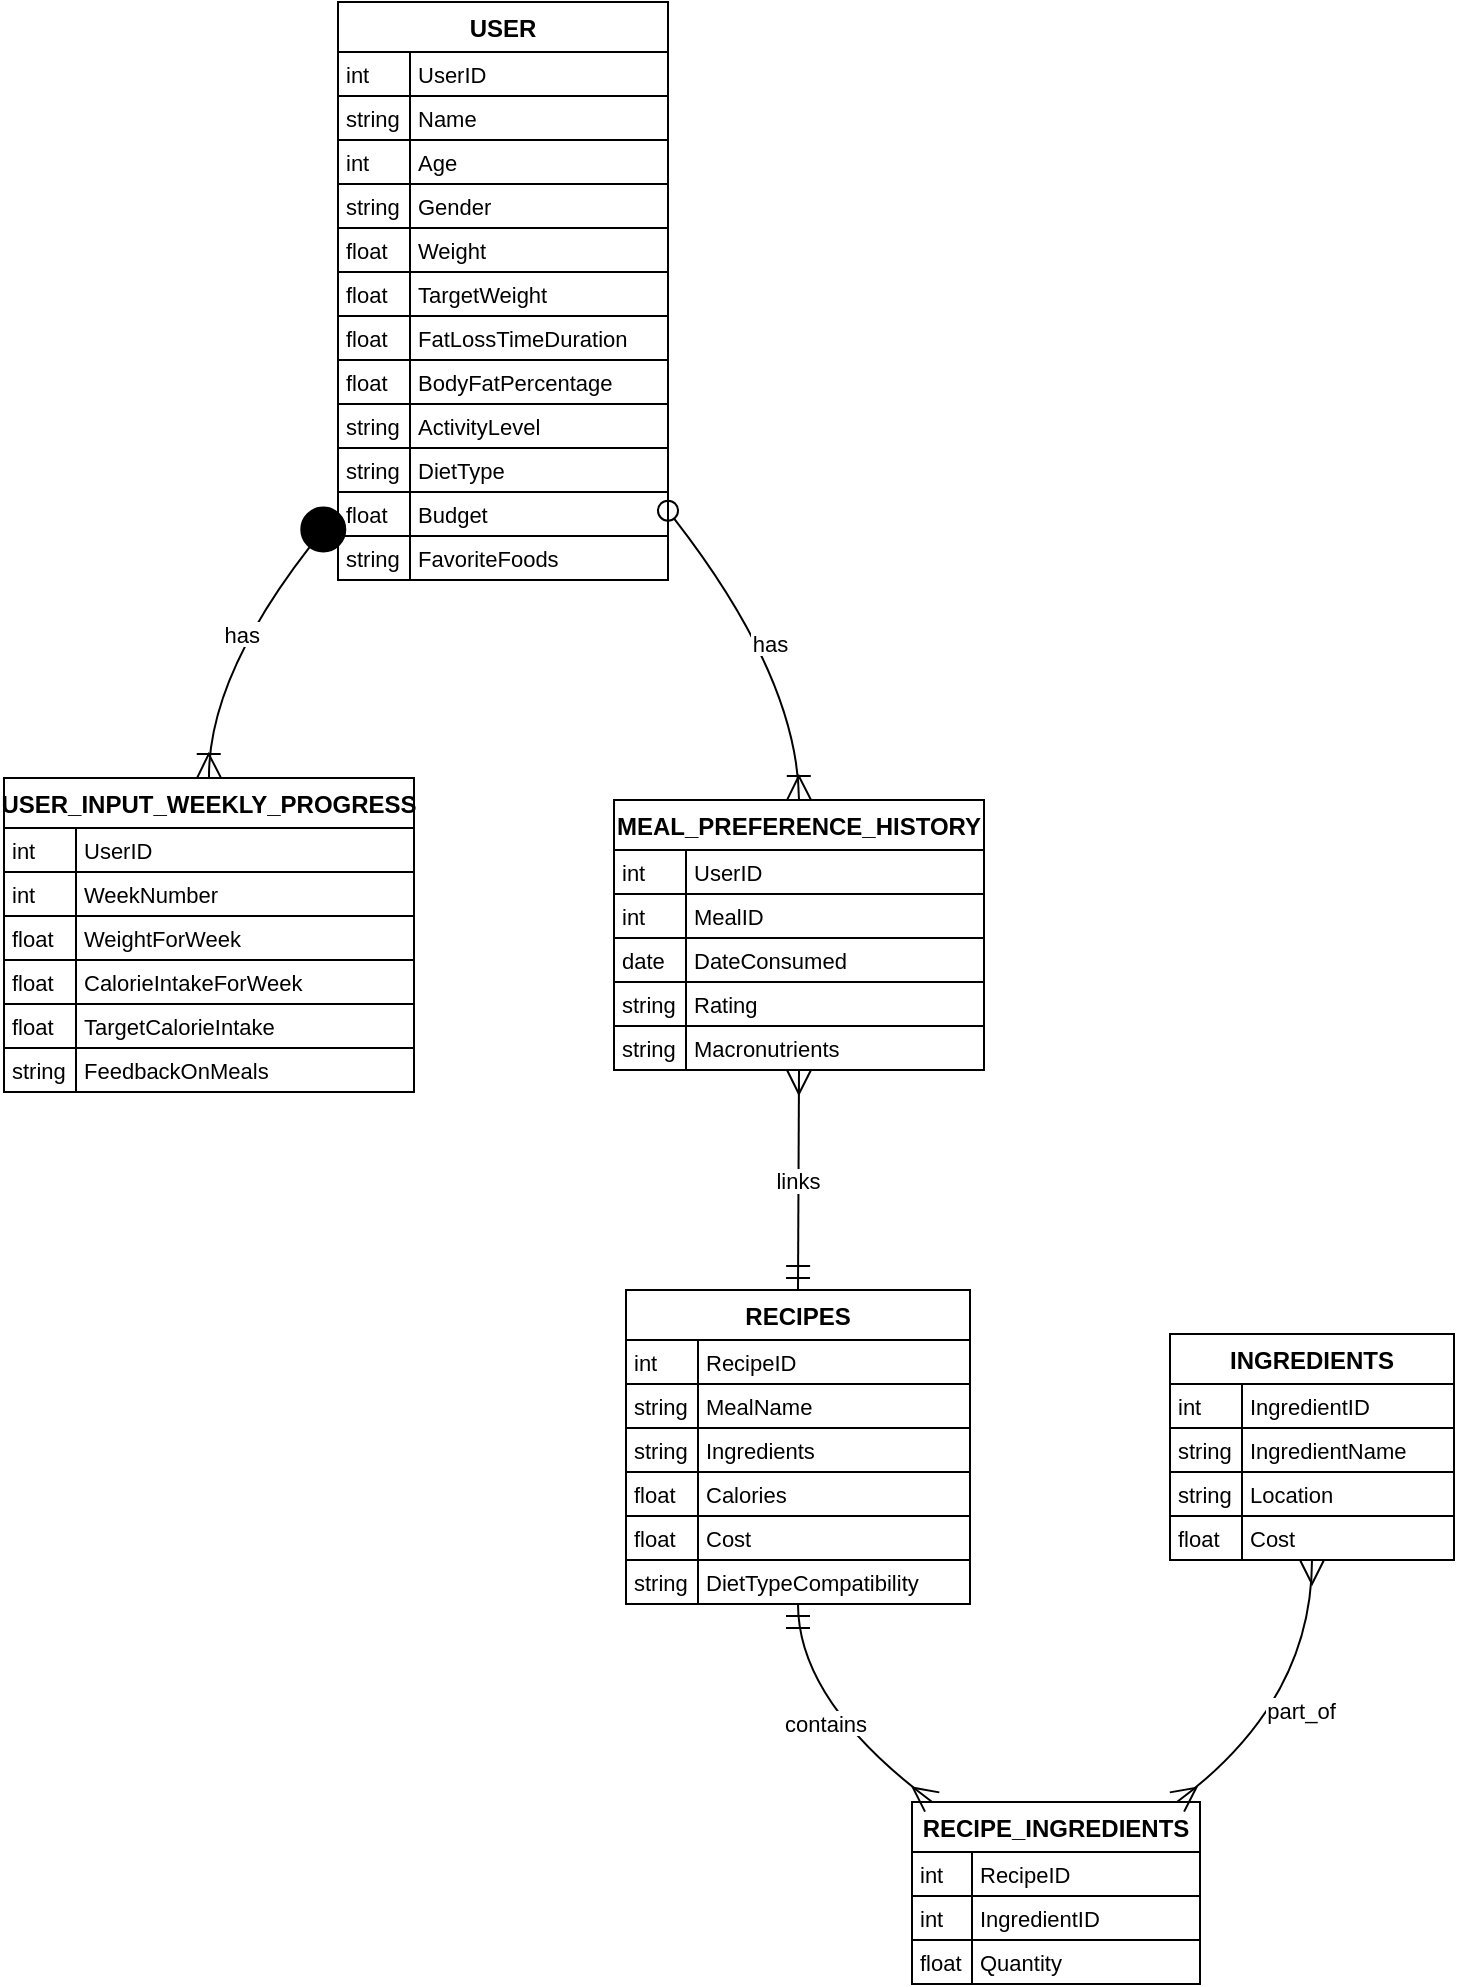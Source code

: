 <mxfile version="24.7.10">
  <diagram id="R2lEEEUBdFMjLlhIrx00" name="Page-1">
    <mxGraphModel dx="1509" dy="5" grid="1" gridSize="10" guides="1" tooltips="1" connect="1" arrows="1" fold="1" page="1" pageScale="1" pageWidth="1100" pageHeight="850" math="0" shadow="0" extFonts="Permanent Marker^https://fonts.googleapis.com/css?family=Permanent+Marker">
      <root>
        <mxCell id="0" />
        <mxCell id="1" parent="0" />
        <mxCell id="5PAfQ1aydiVWRfnhMQ-c-378" value="USER" style="shape=table;startSize=25;container=1;collapsible=0;childLayout=tableLayout;fixedRows=1;rowLines=1;fontStyle=1;align=center;resizeLast=1;" vertex="1" parent="1">
          <mxGeometry x="187" y="990" width="165" height="289" as="geometry" />
        </mxCell>
        <mxCell id="5PAfQ1aydiVWRfnhMQ-c-379" style="shape=tableRow;horizontal=0;startSize=0;swimlaneHead=0;swimlaneBody=0;fillColor=none;collapsible=0;dropTarget=0;points=[[0,0.5],[1,0.5]];portConstraint=eastwest;top=0;left=0;right=0;bottom=0;" vertex="1" parent="5PAfQ1aydiVWRfnhMQ-c-378">
          <mxGeometry y="25" width="165" height="22" as="geometry" />
        </mxCell>
        <mxCell id="5PAfQ1aydiVWRfnhMQ-c-380" value="int" style="shape=partialRectangle;connectable=0;fillColor=none;top=0;left=0;bottom=0;right=0;align=left;spacingLeft=2;overflow=hidden;fontSize=11;" vertex="1" parent="5PAfQ1aydiVWRfnhMQ-c-379">
          <mxGeometry width="36" height="22" as="geometry">
            <mxRectangle width="36" height="22" as="alternateBounds" />
          </mxGeometry>
        </mxCell>
        <mxCell id="5PAfQ1aydiVWRfnhMQ-c-381" value="UserID" style="shape=partialRectangle;connectable=0;fillColor=none;top=0;left=0;bottom=0;right=0;align=left;spacingLeft=2;overflow=hidden;fontSize=11;" vertex="1" parent="5PAfQ1aydiVWRfnhMQ-c-379">
          <mxGeometry x="36" width="129" height="22" as="geometry">
            <mxRectangle width="129" height="22" as="alternateBounds" />
          </mxGeometry>
        </mxCell>
        <mxCell id="5PAfQ1aydiVWRfnhMQ-c-382" style="shape=tableRow;horizontal=0;startSize=0;swimlaneHead=0;swimlaneBody=0;fillColor=none;collapsible=0;dropTarget=0;points=[[0,0.5],[1,0.5]];portConstraint=eastwest;top=0;left=0;right=0;bottom=0;" vertex="1" parent="5PAfQ1aydiVWRfnhMQ-c-378">
          <mxGeometry y="47" width="165" height="22" as="geometry" />
        </mxCell>
        <mxCell id="5PAfQ1aydiVWRfnhMQ-c-383" value="string" style="shape=partialRectangle;connectable=0;fillColor=none;top=0;left=0;bottom=0;right=0;align=left;spacingLeft=2;overflow=hidden;fontSize=11;" vertex="1" parent="5PAfQ1aydiVWRfnhMQ-c-382">
          <mxGeometry width="36" height="22" as="geometry">
            <mxRectangle width="36" height="22" as="alternateBounds" />
          </mxGeometry>
        </mxCell>
        <mxCell id="5PAfQ1aydiVWRfnhMQ-c-384" value="Name" style="shape=partialRectangle;connectable=0;fillColor=none;top=0;left=0;bottom=0;right=0;align=left;spacingLeft=2;overflow=hidden;fontSize=11;" vertex="1" parent="5PAfQ1aydiVWRfnhMQ-c-382">
          <mxGeometry x="36" width="129" height="22" as="geometry">
            <mxRectangle width="129" height="22" as="alternateBounds" />
          </mxGeometry>
        </mxCell>
        <mxCell id="5PAfQ1aydiVWRfnhMQ-c-385" style="shape=tableRow;horizontal=0;startSize=0;swimlaneHead=0;swimlaneBody=0;fillColor=none;collapsible=0;dropTarget=0;points=[[0,0.5],[1,0.5]];portConstraint=eastwest;top=0;left=0;right=0;bottom=0;" vertex="1" parent="5PAfQ1aydiVWRfnhMQ-c-378">
          <mxGeometry y="69" width="165" height="22" as="geometry" />
        </mxCell>
        <mxCell id="5PAfQ1aydiVWRfnhMQ-c-386" value="int" style="shape=partialRectangle;connectable=0;fillColor=none;top=0;left=0;bottom=0;right=0;align=left;spacingLeft=2;overflow=hidden;fontSize=11;" vertex="1" parent="5PAfQ1aydiVWRfnhMQ-c-385">
          <mxGeometry width="36" height="22" as="geometry">
            <mxRectangle width="36" height="22" as="alternateBounds" />
          </mxGeometry>
        </mxCell>
        <mxCell id="5PAfQ1aydiVWRfnhMQ-c-387" value="Age" style="shape=partialRectangle;connectable=0;fillColor=none;top=0;left=0;bottom=0;right=0;align=left;spacingLeft=2;overflow=hidden;fontSize=11;" vertex="1" parent="5PAfQ1aydiVWRfnhMQ-c-385">
          <mxGeometry x="36" width="129" height="22" as="geometry">
            <mxRectangle width="129" height="22" as="alternateBounds" />
          </mxGeometry>
        </mxCell>
        <mxCell id="5PAfQ1aydiVWRfnhMQ-c-388" style="shape=tableRow;horizontal=0;startSize=0;swimlaneHead=0;swimlaneBody=0;fillColor=none;collapsible=0;dropTarget=0;points=[[0,0.5],[1,0.5]];portConstraint=eastwest;top=0;left=0;right=0;bottom=0;" vertex="1" parent="5PAfQ1aydiVWRfnhMQ-c-378">
          <mxGeometry y="91" width="165" height="22" as="geometry" />
        </mxCell>
        <mxCell id="5PAfQ1aydiVWRfnhMQ-c-389" value="string" style="shape=partialRectangle;connectable=0;fillColor=none;top=0;left=0;bottom=0;right=0;align=left;spacingLeft=2;overflow=hidden;fontSize=11;" vertex="1" parent="5PAfQ1aydiVWRfnhMQ-c-388">
          <mxGeometry width="36" height="22" as="geometry">
            <mxRectangle width="36" height="22" as="alternateBounds" />
          </mxGeometry>
        </mxCell>
        <mxCell id="5PAfQ1aydiVWRfnhMQ-c-390" value="Gender" style="shape=partialRectangle;connectable=0;fillColor=none;top=0;left=0;bottom=0;right=0;align=left;spacingLeft=2;overflow=hidden;fontSize=11;" vertex="1" parent="5PAfQ1aydiVWRfnhMQ-c-388">
          <mxGeometry x="36" width="129" height="22" as="geometry">
            <mxRectangle width="129" height="22" as="alternateBounds" />
          </mxGeometry>
        </mxCell>
        <mxCell id="5PAfQ1aydiVWRfnhMQ-c-391" style="shape=tableRow;horizontal=0;startSize=0;swimlaneHead=0;swimlaneBody=0;fillColor=none;collapsible=0;dropTarget=0;points=[[0,0.5],[1,0.5]];portConstraint=eastwest;top=0;left=0;right=0;bottom=0;" vertex="1" parent="5PAfQ1aydiVWRfnhMQ-c-378">
          <mxGeometry y="113" width="165" height="22" as="geometry" />
        </mxCell>
        <mxCell id="5PAfQ1aydiVWRfnhMQ-c-392" value="float" style="shape=partialRectangle;connectable=0;fillColor=none;top=0;left=0;bottom=0;right=0;align=left;spacingLeft=2;overflow=hidden;fontSize=11;" vertex="1" parent="5PAfQ1aydiVWRfnhMQ-c-391">
          <mxGeometry width="36" height="22" as="geometry">
            <mxRectangle width="36" height="22" as="alternateBounds" />
          </mxGeometry>
        </mxCell>
        <mxCell id="5PAfQ1aydiVWRfnhMQ-c-393" value="Weight" style="shape=partialRectangle;connectable=0;fillColor=none;top=0;left=0;bottom=0;right=0;align=left;spacingLeft=2;overflow=hidden;fontSize=11;" vertex="1" parent="5PAfQ1aydiVWRfnhMQ-c-391">
          <mxGeometry x="36" width="129" height="22" as="geometry">
            <mxRectangle width="129" height="22" as="alternateBounds" />
          </mxGeometry>
        </mxCell>
        <mxCell id="5PAfQ1aydiVWRfnhMQ-c-394" style="shape=tableRow;horizontal=0;startSize=0;swimlaneHead=0;swimlaneBody=0;fillColor=none;collapsible=0;dropTarget=0;points=[[0,0.5],[1,0.5]];portConstraint=eastwest;top=0;left=0;right=0;bottom=0;" vertex="1" parent="5PAfQ1aydiVWRfnhMQ-c-378">
          <mxGeometry y="135" width="165" height="22" as="geometry" />
        </mxCell>
        <mxCell id="5PAfQ1aydiVWRfnhMQ-c-395" value="float" style="shape=partialRectangle;connectable=0;fillColor=none;top=0;left=0;bottom=0;right=0;align=left;spacingLeft=2;overflow=hidden;fontSize=11;" vertex="1" parent="5PAfQ1aydiVWRfnhMQ-c-394">
          <mxGeometry width="36" height="22" as="geometry">
            <mxRectangle width="36" height="22" as="alternateBounds" />
          </mxGeometry>
        </mxCell>
        <mxCell id="5PAfQ1aydiVWRfnhMQ-c-396" value="TargetWeight" style="shape=partialRectangle;connectable=0;fillColor=none;top=0;left=0;bottom=0;right=0;align=left;spacingLeft=2;overflow=hidden;fontSize=11;" vertex="1" parent="5PAfQ1aydiVWRfnhMQ-c-394">
          <mxGeometry x="36" width="129" height="22" as="geometry">
            <mxRectangle width="129" height="22" as="alternateBounds" />
          </mxGeometry>
        </mxCell>
        <mxCell id="5PAfQ1aydiVWRfnhMQ-c-397" style="shape=tableRow;horizontal=0;startSize=0;swimlaneHead=0;swimlaneBody=0;fillColor=none;collapsible=0;dropTarget=0;points=[[0,0.5],[1,0.5]];portConstraint=eastwest;top=0;left=0;right=0;bottom=0;" vertex="1" parent="5PAfQ1aydiVWRfnhMQ-c-378">
          <mxGeometry y="157" width="165" height="22" as="geometry" />
        </mxCell>
        <mxCell id="5PAfQ1aydiVWRfnhMQ-c-398" value="float" style="shape=partialRectangle;connectable=0;fillColor=none;top=0;left=0;bottom=0;right=0;align=left;spacingLeft=2;overflow=hidden;fontSize=11;" vertex="1" parent="5PAfQ1aydiVWRfnhMQ-c-397">
          <mxGeometry width="36" height="22" as="geometry">
            <mxRectangle width="36" height="22" as="alternateBounds" />
          </mxGeometry>
        </mxCell>
        <mxCell id="5PAfQ1aydiVWRfnhMQ-c-399" value="FatLossTimeDuration" style="shape=partialRectangle;connectable=0;fillColor=none;top=0;left=0;bottom=0;right=0;align=left;spacingLeft=2;overflow=hidden;fontSize=11;" vertex="1" parent="5PAfQ1aydiVWRfnhMQ-c-397">
          <mxGeometry x="36" width="129" height="22" as="geometry">
            <mxRectangle width="129" height="22" as="alternateBounds" />
          </mxGeometry>
        </mxCell>
        <mxCell id="5PAfQ1aydiVWRfnhMQ-c-400" style="shape=tableRow;horizontal=0;startSize=0;swimlaneHead=0;swimlaneBody=0;fillColor=none;collapsible=0;dropTarget=0;points=[[0,0.5],[1,0.5]];portConstraint=eastwest;top=0;left=0;right=0;bottom=0;" vertex="1" parent="5PAfQ1aydiVWRfnhMQ-c-378">
          <mxGeometry y="179" width="165" height="22" as="geometry" />
        </mxCell>
        <mxCell id="5PAfQ1aydiVWRfnhMQ-c-401" value="float" style="shape=partialRectangle;connectable=0;fillColor=none;top=0;left=0;bottom=0;right=0;align=left;spacingLeft=2;overflow=hidden;fontSize=11;" vertex="1" parent="5PAfQ1aydiVWRfnhMQ-c-400">
          <mxGeometry width="36" height="22" as="geometry">
            <mxRectangle width="36" height="22" as="alternateBounds" />
          </mxGeometry>
        </mxCell>
        <mxCell id="5PAfQ1aydiVWRfnhMQ-c-402" value="BodyFatPercentage" style="shape=partialRectangle;connectable=0;fillColor=none;top=0;left=0;bottom=0;right=0;align=left;spacingLeft=2;overflow=hidden;fontSize=11;" vertex="1" parent="5PAfQ1aydiVWRfnhMQ-c-400">
          <mxGeometry x="36" width="129" height="22" as="geometry">
            <mxRectangle width="129" height="22" as="alternateBounds" />
          </mxGeometry>
        </mxCell>
        <mxCell id="5PAfQ1aydiVWRfnhMQ-c-403" style="shape=tableRow;horizontal=0;startSize=0;swimlaneHead=0;swimlaneBody=0;fillColor=none;collapsible=0;dropTarget=0;points=[[0,0.5],[1,0.5]];portConstraint=eastwest;top=0;left=0;right=0;bottom=0;" vertex="1" parent="5PAfQ1aydiVWRfnhMQ-c-378">
          <mxGeometry y="201" width="165" height="22" as="geometry" />
        </mxCell>
        <mxCell id="5PAfQ1aydiVWRfnhMQ-c-404" value="string" style="shape=partialRectangle;connectable=0;fillColor=none;top=0;left=0;bottom=0;right=0;align=left;spacingLeft=2;overflow=hidden;fontSize=11;" vertex="1" parent="5PAfQ1aydiVWRfnhMQ-c-403">
          <mxGeometry width="36" height="22" as="geometry">
            <mxRectangle width="36" height="22" as="alternateBounds" />
          </mxGeometry>
        </mxCell>
        <mxCell id="5PAfQ1aydiVWRfnhMQ-c-405" value="ActivityLevel" style="shape=partialRectangle;connectable=0;fillColor=none;top=0;left=0;bottom=0;right=0;align=left;spacingLeft=2;overflow=hidden;fontSize=11;" vertex="1" parent="5PAfQ1aydiVWRfnhMQ-c-403">
          <mxGeometry x="36" width="129" height="22" as="geometry">
            <mxRectangle width="129" height="22" as="alternateBounds" />
          </mxGeometry>
        </mxCell>
        <mxCell id="5PAfQ1aydiVWRfnhMQ-c-406" style="shape=tableRow;horizontal=0;startSize=0;swimlaneHead=0;swimlaneBody=0;fillColor=none;collapsible=0;dropTarget=0;points=[[0,0.5],[1,0.5]];portConstraint=eastwest;top=0;left=0;right=0;bottom=0;" vertex="1" parent="5PAfQ1aydiVWRfnhMQ-c-378">
          <mxGeometry y="223" width="165" height="22" as="geometry" />
        </mxCell>
        <mxCell id="5PAfQ1aydiVWRfnhMQ-c-407" value="string" style="shape=partialRectangle;connectable=0;fillColor=none;top=0;left=0;bottom=0;right=0;align=left;spacingLeft=2;overflow=hidden;fontSize=11;" vertex="1" parent="5PAfQ1aydiVWRfnhMQ-c-406">
          <mxGeometry width="36" height="22" as="geometry">
            <mxRectangle width="36" height="22" as="alternateBounds" />
          </mxGeometry>
        </mxCell>
        <mxCell id="5PAfQ1aydiVWRfnhMQ-c-408" value="DietType" style="shape=partialRectangle;connectable=0;fillColor=none;top=0;left=0;bottom=0;right=0;align=left;spacingLeft=2;overflow=hidden;fontSize=11;" vertex="1" parent="5PAfQ1aydiVWRfnhMQ-c-406">
          <mxGeometry x="36" width="129" height="22" as="geometry">
            <mxRectangle width="129" height="22" as="alternateBounds" />
          </mxGeometry>
        </mxCell>
        <mxCell id="5PAfQ1aydiVWRfnhMQ-c-409" style="shape=tableRow;horizontal=0;startSize=0;swimlaneHead=0;swimlaneBody=0;fillColor=none;collapsible=0;dropTarget=0;points=[[0,0.5],[1,0.5]];portConstraint=eastwest;top=0;left=0;right=0;bottom=0;" vertex="1" parent="5PAfQ1aydiVWRfnhMQ-c-378">
          <mxGeometry y="245" width="165" height="22" as="geometry" />
        </mxCell>
        <mxCell id="5PAfQ1aydiVWRfnhMQ-c-410" value="float" style="shape=partialRectangle;connectable=0;fillColor=none;top=0;left=0;bottom=0;right=0;align=left;spacingLeft=2;overflow=hidden;fontSize=11;" vertex="1" parent="5PAfQ1aydiVWRfnhMQ-c-409">
          <mxGeometry width="36" height="22" as="geometry">
            <mxRectangle width="36" height="22" as="alternateBounds" />
          </mxGeometry>
        </mxCell>
        <mxCell id="5PAfQ1aydiVWRfnhMQ-c-411" value="Budget" style="shape=partialRectangle;connectable=0;fillColor=none;top=0;left=0;bottom=0;right=0;align=left;spacingLeft=2;overflow=hidden;fontSize=11;" vertex="1" parent="5PAfQ1aydiVWRfnhMQ-c-409">
          <mxGeometry x="36" width="129" height="22" as="geometry">
            <mxRectangle width="129" height="22" as="alternateBounds" />
          </mxGeometry>
        </mxCell>
        <mxCell id="5PAfQ1aydiVWRfnhMQ-c-412" style="shape=tableRow;horizontal=0;startSize=0;swimlaneHead=0;swimlaneBody=0;fillColor=none;collapsible=0;dropTarget=0;points=[[0,0.5],[1,0.5]];portConstraint=eastwest;top=0;left=0;right=0;bottom=0;" vertex="1" parent="5PAfQ1aydiVWRfnhMQ-c-378">
          <mxGeometry y="267" width="165" height="22" as="geometry" />
        </mxCell>
        <mxCell id="5PAfQ1aydiVWRfnhMQ-c-413" value="string" style="shape=partialRectangle;connectable=0;fillColor=none;top=0;left=0;bottom=0;right=0;align=left;spacingLeft=2;overflow=hidden;fontSize=11;" vertex="1" parent="5PAfQ1aydiVWRfnhMQ-c-412">
          <mxGeometry width="36" height="22" as="geometry">
            <mxRectangle width="36" height="22" as="alternateBounds" />
          </mxGeometry>
        </mxCell>
        <mxCell id="5PAfQ1aydiVWRfnhMQ-c-414" value="FavoriteFoods" style="shape=partialRectangle;connectable=0;fillColor=none;top=0;left=0;bottom=0;right=0;align=left;spacingLeft=2;overflow=hidden;fontSize=11;" vertex="1" parent="5PAfQ1aydiVWRfnhMQ-c-412">
          <mxGeometry x="36" width="129" height="22" as="geometry">
            <mxRectangle width="129" height="22" as="alternateBounds" />
          </mxGeometry>
        </mxCell>
        <mxCell id="5PAfQ1aydiVWRfnhMQ-c-415" value="USER_INPUT_WEEKLY_PROGRESS" style="shape=table;startSize=25;container=1;collapsible=0;childLayout=tableLayout;fixedRows=1;rowLines=1;fontStyle=1;align=center;resizeLast=1;" vertex="1" parent="1">
          <mxGeometry x="20" y="1378" width="205" height="157" as="geometry" />
        </mxCell>
        <mxCell id="5PAfQ1aydiVWRfnhMQ-c-416" style="shape=tableRow;horizontal=0;startSize=0;swimlaneHead=0;swimlaneBody=0;fillColor=none;collapsible=0;dropTarget=0;points=[[0,0.5],[1,0.5]];portConstraint=eastwest;top=0;left=0;right=0;bottom=0;" vertex="1" parent="5PAfQ1aydiVWRfnhMQ-c-415">
          <mxGeometry y="25" width="205" height="22" as="geometry" />
        </mxCell>
        <mxCell id="5PAfQ1aydiVWRfnhMQ-c-417" value="int" style="shape=partialRectangle;connectable=0;fillColor=none;top=0;left=0;bottom=0;right=0;align=left;spacingLeft=2;overflow=hidden;fontSize=11;" vertex="1" parent="5PAfQ1aydiVWRfnhMQ-c-416">
          <mxGeometry width="36" height="22" as="geometry">
            <mxRectangle width="36" height="22" as="alternateBounds" />
          </mxGeometry>
        </mxCell>
        <mxCell id="5PAfQ1aydiVWRfnhMQ-c-418" value="UserID" style="shape=partialRectangle;connectable=0;fillColor=none;top=0;left=0;bottom=0;right=0;align=left;spacingLeft=2;overflow=hidden;fontSize=11;" vertex="1" parent="5PAfQ1aydiVWRfnhMQ-c-416">
          <mxGeometry x="36" width="169" height="22" as="geometry">
            <mxRectangle width="169" height="22" as="alternateBounds" />
          </mxGeometry>
        </mxCell>
        <mxCell id="5PAfQ1aydiVWRfnhMQ-c-419" style="shape=tableRow;horizontal=0;startSize=0;swimlaneHead=0;swimlaneBody=0;fillColor=none;collapsible=0;dropTarget=0;points=[[0,0.5],[1,0.5]];portConstraint=eastwest;top=0;left=0;right=0;bottom=0;" vertex="1" parent="5PAfQ1aydiVWRfnhMQ-c-415">
          <mxGeometry y="47" width="205" height="22" as="geometry" />
        </mxCell>
        <mxCell id="5PAfQ1aydiVWRfnhMQ-c-420" value="int" style="shape=partialRectangle;connectable=0;fillColor=none;top=0;left=0;bottom=0;right=0;align=left;spacingLeft=2;overflow=hidden;fontSize=11;" vertex="1" parent="5PAfQ1aydiVWRfnhMQ-c-419">
          <mxGeometry width="36" height="22" as="geometry">
            <mxRectangle width="36" height="22" as="alternateBounds" />
          </mxGeometry>
        </mxCell>
        <mxCell id="5PAfQ1aydiVWRfnhMQ-c-421" value="WeekNumber" style="shape=partialRectangle;connectable=0;fillColor=none;top=0;left=0;bottom=0;right=0;align=left;spacingLeft=2;overflow=hidden;fontSize=11;" vertex="1" parent="5PAfQ1aydiVWRfnhMQ-c-419">
          <mxGeometry x="36" width="169" height="22" as="geometry">
            <mxRectangle width="169" height="22" as="alternateBounds" />
          </mxGeometry>
        </mxCell>
        <mxCell id="5PAfQ1aydiVWRfnhMQ-c-422" style="shape=tableRow;horizontal=0;startSize=0;swimlaneHead=0;swimlaneBody=0;fillColor=none;collapsible=0;dropTarget=0;points=[[0,0.5],[1,0.5]];portConstraint=eastwest;top=0;left=0;right=0;bottom=0;" vertex="1" parent="5PAfQ1aydiVWRfnhMQ-c-415">
          <mxGeometry y="69" width="205" height="22" as="geometry" />
        </mxCell>
        <mxCell id="5PAfQ1aydiVWRfnhMQ-c-423" value="float" style="shape=partialRectangle;connectable=0;fillColor=none;top=0;left=0;bottom=0;right=0;align=left;spacingLeft=2;overflow=hidden;fontSize=11;" vertex="1" parent="5PAfQ1aydiVWRfnhMQ-c-422">
          <mxGeometry width="36" height="22" as="geometry">
            <mxRectangle width="36" height="22" as="alternateBounds" />
          </mxGeometry>
        </mxCell>
        <mxCell id="5PAfQ1aydiVWRfnhMQ-c-424" value="WeightForWeek" style="shape=partialRectangle;connectable=0;fillColor=none;top=0;left=0;bottom=0;right=0;align=left;spacingLeft=2;overflow=hidden;fontSize=11;" vertex="1" parent="5PAfQ1aydiVWRfnhMQ-c-422">
          <mxGeometry x="36" width="169" height="22" as="geometry">
            <mxRectangle width="169" height="22" as="alternateBounds" />
          </mxGeometry>
        </mxCell>
        <mxCell id="5PAfQ1aydiVWRfnhMQ-c-425" style="shape=tableRow;horizontal=0;startSize=0;swimlaneHead=0;swimlaneBody=0;fillColor=none;collapsible=0;dropTarget=0;points=[[0,0.5],[1,0.5]];portConstraint=eastwest;top=0;left=0;right=0;bottom=0;" vertex="1" parent="5PAfQ1aydiVWRfnhMQ-c-415">
          <mxGeometry y="91" width="205" height="22" as="geometry" />
        </mxCell>
        <mxCell id="5PAfQ1aydiVWRfnhMQ-c-426" value="float" style="shape=partialRectangle;connectable=0;fillColor=none;top=0;left=0;bottom=0;right=0;align=left;spacingLeft=2;overflow=hidden;fontSize=11;" vertex="1" parent="5PAfQ1aydiVWRfnhMQ-c-425">
          <mxGeometry width="36" height="22" as="geometry">
            <mxRectangle width="36" height="22" as="alternateBounds" />
          </mxGeometry>
        </mxCell>
        <mxCell id="5PAfQ1aydiVWRfnhMQ-c-427" value="CalorieIntakeForWeek" style="shape=partialRectangle;connectable=0;fillColor=none;top=0;left=0;bottom=0;right=0;align=left;spacingLeft=2;overflow=hidden;fontSize=11;" vertex="1" parent="5PAfQ1aydiVWRfnhMQ-c-425">
          <mxGeometry x="36" width="169" height="22" as="geometry">
            <mxRectangle width="169" height="22" as="alternateBounds" />
          </mxGeometry>
        </mxCell>
        <mxCell id="5PAfQ1aydiVWRfnhMQ-c-428" style="shape=tableRow;horizontal=0;startSize=0;swimlaneHead=0;swimlaneBody=0;fillColor=none;collapsible=0;dropTarget=0;points=[[0,0.5],[1,0.5]];portConstraint=eastwest;top=0;left=0;right=0;bottom=0;" vertex="1" parent="5PAfQ1aydiVWRfnhMQ-c-415">
          <mxGeometry y="113" width="205" height="22" as="geometry" />
        </mxCell>
        <mxCell id="5PAfQ1aydiVWRfnhMQ-c-429" value="float" style="shape=partialRectangle;connectable=0;fillColor=none;top=0;left=0;bottom=0;right=0;align=left;spacingLeft=2;overflow=hidden;fontSize=11;" vertex="1" parent="5PAfQ1aydiVWRfnhMQ-c-428">
          <mxGeometry width="36" height="22" as="geometry">
            <mxRectangle width="36" height="22" as="alternateBounds" />
          </mxGeometry>
        </mxCell>
        <mxCell id="5PAfQ1aydiVWRfnhMQ-c-430" value="TargetCalorieIntake" style="shape=partialRectangle;connectable=0;fillColor=none;top=0;left=0;bottom=0;right=0;align=left;spacingLeft=2;overflow=hidden;fontSize=11;" vertex="1" parent="5PAfQ1aydiVWRfnhMQ-c-428">
          <mxGeometry x="36" width="169" height="22" as="geometry">
            <mxRectangle width="169" height="22" as="alternateBounds" />
          </mxGeometry>
        </mxCell>
        <mxCell id="5PAfQ1aydiVWRfnhMQ-c-431" style="shape=tableRow;horizontal=0;startSize=0;swimlaneHead=0;swimlaneBody=0;fillColor=none;collapsible=0;dropTarget=0;points=[[0,0.5],[1,0.5]];portConstraint=eastwest;top=0;left=0;right=0;bottom=0;" vertex="1" parent="5PAfQ1aydiVWRfnhMQ-c-415">
          <mxGeometry y="135" width="205" height="22" as="geometry" />
        </mxCell>
        <mxCell id="5PAfQ1aydiVWRfnhMQ-c-432" value="string" style="shape=partialRectangle;connectable=0;fillColor=none;top=0;left=0;bottom=0;right=0;align=left;spacingLeft=2;overflow=hidden;fontSize=11;" vertex="1" parent="5PAfQ1aydiVWRfnhMQ-c-431">
          <mxGeometry width="36" height="22" as="geometry">
            <mxRectangle width="36" height="22" as="alternateBounds" />
          </mxGeometry>
        </mxCell>
        <mxCell id="5PAfQ1aydiVWRfnhMQ-c-433" value="FeedbackOnMeals" style="shape=partialRectangle;connectable=0;fillColor=none;top=0;left=0;bottom=0;right=0;align=left;spacingLeft=2;overflow=hidden;fontSize=11;" vertex="1" parent="5PAfQ1aydiVWRfnhMQ-c-431">
          <mxGeometry x="36" width="169" height="22" as="geometry">
            <mxRectangle width="169" height="22" as="alternateBounds" />
          </mxGeometry>
        </mxCell>
        <mxCell id="5PAfQ1aydiVWRfnhMQ-c-434" value="MEAL_PREFERENCE_HISTORY" style="shape=table;startSize=25;container=1;collapsible=0;childLayout=tableLayout;fixedRows=1;rowLines=1;fontStyle=1;align=center;resizeLast=1;" vertex="1" parent="1">
          <mxGeometry x="325" y="1389" width="185" height="135" as="geometry" />
        </mxCell>
        <mxCell id="5PAfQ1aydiVWRfnhMQ-c-435" style="shape=tableRow;horizontal=0;startSize=0;swimlaneHead=0;swimlaneBody=0;fillColor=none;collapsible=0;dropTarget=0;points=[[0,0.5],[1,0.5]];portConstraint=eastwest;top=0;left=0;right=0;bottom=0;" vertex="1" parent="5PAfQ1aydiVWRfnhMQ-c-434">
          <mxGeometry y="25" width="185" height="22" as="geometry" />
        </mxCell>
        <mxCell id="5PAfQ1aydiVWRfnhMQ-c-436" value="int" style="shape=partialRectangle;connectable=0;fillColor=none;top=0;left=0;bottom=0;right=0;align=left;spacingLeft=2;overflow=hidden;fontSize=11;" vertex="1" parent="5PAfQ1aydiVWRfnhMQ-c-435">
          <mxGeometry width="36" height="22" as="geometry">
            <mxRectangle width="36" height="22" as="alternateBounds" />
          </mxGeometry>
        </mxCell>
        <mxCell id="5PAfQ1aydiVWRfnhMQ-c-437" value="UserID" style="shape=partialRectangle;connectable=0;fillColor=none;top=0;left=0;bottom=0;right=0;align=left;spacingLeft=2;overflow=hidden;fontSize=11;" vertex="1" parent="5PAfQ1aydiVWRfnhMQ-c-435">
          <mxGeometry x="36" width="149" height="22" as="geometry">
            <mxRectangle width="149" height="22" as="alternateBounds" />
          </mxGeometry>
        </mxCell>
        <mxCell id="5PAfQ1aydiVWRfnhMQ-c-438" style="shape=tableRow;horizontal=0;startSize=0;swimlaneHead=0;swimlaneBody=0;fillColor=none;collapsible=0;dropTarget=0;points=[[0,0.5],[1,0.5]];portConstraint=eastwest;top=0;left=0;right=0;bottom=0;" vertex="1" parent="5PAfQ1aydiVWRfnhMQ-c-434">
          <mxGeometry y="47" width="185" height="22" as="geometry" />
        </mxCell>
        <mxCell id="5PAfQ1aydiVWRfnhMQ-c-439" value="int" style="shape=partialRectangle;connectable=0;fillColor=none;top=0;left=0;bottom=0;right=0;align=left;spacingLeft=2;overflow=hidden;fontSize=11;" vertex="1" parent="5PAfQ1aydiVWRfnhMQ-c-438">
          <mxGeometry width="36" height="22" as="geometry">
            <mxRectangle width="36" height="22" as="alternateBounds" />
          </mxGeometry>
        </mxCell>
        <mxCell id="5PAfQ1aydiVWRfnhMQ-c-440" value="MealID" style="shape=partialRectangle;connectable=0;fillColor=none;top=0;left=0;bottom=0;right=0;align=left;spacingLeft=2;overflow=hidden;fontSize=11;" vertex="1" parent="5PAfQ1aydiVWRfnhMQ-c-438">
          <mxGeometry x="36" width="149" height="22" as="geometry">
            <mxRectangle width="149" height="22" as="alternateBounds" />
          </mxGeometry>
        </mxCell>
        <mxCell id="5PAfQ1aydiVWRfnhMQ-c-441" style="shape=tableRow;horizontal=0;startSize=0;swimlaneHead=0;swimlaneBody=0;fillColor=none;collapsible=0;dropTarget=0;points=[[0,0.5],[1,0.5]];portConstraint=eastwest;top=0;left=0;right=0;bottom=0;" vertex="1" parent="5PAfQ1aydiVWRfnhMQ-c-434">
          <mxGeometry y="69" width="185" height="22" as="geometry" />
        </mxCell>
        <mxCell id="5PAfQ1aydiVWRfnhMQ-c-442" value="date" style="shape=partialRectangle;connectable=0;fillColor=none;top=0;left=0;bottom=0;right=0;align=left;spacingLeft=2;overflow=hidden;fontSize=11;" vertex="1" parent="5PAfQ1aydiVWRfnhMQ-c-441">
          <mxGeometry width="36" height="22" as="geometry">
            <mxRectangle width="36" height="22" as="alternateBounds" />
          </mxGeometry>
        </mxCell>
        <mxCell id="5PAfQ1aydiVWRfnhMQ-c-443" value="DateConsumed" style="shape=partialRectangle;connectable=0;fillColor=none;top=0;left=0;bottom=0;right=0;align=left;spacingLeft=2;overflow=hidden;fontSize=11;" vertex="1" parent="5PAfQ1aydiVWRfnhMQ-c-441">
          <mxGeometry x="36" width="149" height="22" as="geometry">
            <mxRectangle width="149" height="22" as="alternateBounds" />
          </mxGeometry>
        </mxCell>
        <mxCell id="5PAfQ1aydiVWRfnhMQ-c-444" style="shape=tableRow;horizontal=0;startSize=0;swimlaneHead=0;swimlaneBody=0;fillColor=none;collapsible=0;dropTarget=0;points=[[0,0.5],[1,0.5]];portConstraint=eastwest;top=0;left=0;right=0;bottom=0;" vertex="1" parent="5PAfQ1aydiVWRfnhMQ-c-434">
          <mxGeometry y="91" width="185" height="22" as="geometry" />
        </mxCell>
        <mxCell id="5PAfQ1aydiVWRfnhMQ-c-445" value="string" style="shape=partialRectangle;connectable=0;fillColor=none;top=0;left=0;bottom=0;right=0;align=left;spacingLeft=2;overflow=hidden;fontSize=11;" vertex="1" parent="5PAfQ1aydiVWRfnhMQ-c-444">
          <mxGeometry width="36" height="22" as="geometry">
            <mxRectangle width="36" height="22" as="alternateBounds" />
          </mxGeometry>
        </mxCell>
        <mxCell id="5PAfQ1aydiVWRfnhMQ-c-446" value="Rating" style="shape=partialRectangle;connectable=0;fillColor=none;top=0;left=0;bottom=0;right=0;align=left;spacingLeft=2;overflow=hidden;fontSize=11;" vertex="1" parent="5PAfQ1aydiVWRfnhMQ-c-444">
          <mxGeometry x="36" width="149" height="22" as="geometry">
            <mxRectangle width="149" height="22" as="alternateBounds" />
          </mxGeometry>
        </mxCell>
        <mxCell id="5PAfQ1aydiVWRfnhMQ-c-447" style="shape=tableRow;horizontal=0;startSize=0;swimlaneHead=0;swimlaneBody=0;fillColor=none;collapsible=0;dropTarget=0;points=[[0,0.5],[1,0.5]];portConstraint=eastwest;top=0;left=0;right=0;bottom=0;" vertex="1" parent="5PAfQ1aydiVWRfnhMQ-c-434">
          <mxGeometry y="113" width="185" height="22" as="geometry" />
        </mxCell>
        <mxCell id="5PAfQ1aydiVWRfnhMQ-c-448" value="string" style="shape=partialRectangle;connectable=0;fillColor=none;top=0;left=0;bottom=0;right=0;align=left;spacingLeft=2;overflow=hidden;fontSize=11;" vertex="1" parent="5PAfQ1aydiVWRfnhMQ-c-447">
          <mxGeometry width="36" height="22" as="geometry">
            <mxRectangle width="36" height="22" as="alternateBounds" />
          </mxGeometry>
        </mxCell>
        <mxCell id="5PAfQ1aydiVWRfnhMQ-c-449" value="Macronutrients" style="shape=partialRectangle;connectable=0;fillColor=none;top=0;left=0;bottom=0;right=0;align=left;spacingLeft=2;overflow=hidden;fontSize=11;" vertex="1" parent="5PAfQ1aydiVWRfnhMQ-c-447">
          <mxGeometry x="36" width="149" height="22" as="geometry">
            <mxRectangle width="149" height="22" as="alternateBounds" />
          </mxGeometry>
        </mxCell>
        <mxCell id="5PAfQ1aydiVWRfnhMQ-c-450" value="RECIPES" style="shape=table;startSize=25;container=1;collapsible=0;childLayout=tableLayout;fixedRows=1;rowLines=1;fontStyle=1;align=center;resizeLast=1;" vertex="1" parent="1">
          <mxGeometry x="331" y="1634" width="172" height="157" as="geometry" />
        </mxCell>
        <mxCell id="5PAfQ1aydiVWRfnhMQ-c-451" style="shape=tableRow;horizontal=0;startSize=0;swimlaneHead=0;swimlaneBody=0;fillColor=none;collapsible=0;dropTarget=0;points=[[0,0.5],[1,0.5]];portConstraint=eastwest;top=0;left=0;right=0;bottom=0;" vertex="1" parent="5PAfQ1aydiVWRfnhMQ-c-450">
          <mxGeometry y="25" width="172" height="22" as="geometry" />
        </mxCell>
        <mxCell id="5PAfQ1aydiVWRfnhMQ-c-452" value="int" style="shape=partialRectangle;connectable=0;fillColor=none;top=0;left=0;bottom=0;right=0;align=left;spacingLeft=2;overflow=hidden;fontSize=11;" vertex="1" parent="5PAfQ1aydiVWRfnhMQ-c-451">
          <mxGeometry width="36" height="22" as="geometry">
            <mxRectangle width="36" height="22" as="alternateBounds" />
          </mxGeometry>
        </mxCell>
        <mxCell id="5PAfQ1aydiVWRfnhMQ-c-453" value="RecipeID" style="shape=partialRectangle;connectable=0;fillColor=none;top=0;left=0;bottom=0;right=0;align=left;spacingLeft=2;overflow=hidden;fontSize=11;" vertex="1" parent="5PAfQ1aydiVWRfnhMQ-c-451">
          <mxGeometry x="36" width="136" height="22" as="geometry">
            <mxRectangle width="136" height="22" as="alternateBounds" />
          </mxGeometry>
        </mxCell>
        <mxCell id="5PAfQ1aydiVWRfnhMQ-c-454" style="shape=tableRow;horizontal=0;startSize=0;swimlaneHead=0;swimlaneBody=0;fillColor=none;collapsible=0;dropTarget=0;points=[[0,0.5],[1,0.5]];portConstraint=eastwest;top=0;left=0;right=0;bottom=0;" vertex="1" parent="5PAfQ1aydiVWRfnhMQ-c-450">
          <mxGeometry y="47" width="172" height="22" as="geometry" />
        </mxCell>
        <mxCell id="5PAfQ1aydiVWRfnhMQ-c-455" value="string" style="shape=partialRectangle;connectable=0;fillColor=none;top=0;left=0;bottom=0;right=0;align=left;spacingLeft=2;overflow=hidden;fontSize=11;" vertex="1" parent="5PAfQ1aydiVWRfnhMQ-c-454">
          <mxGeometry width="36" height="22" as="geometry">
            <mxRectangle width="36" height="22" as="alternateBounds" />
          </mxGeometry>
        </mxCell>
        <mxCell id="5PAfQ1aydiVWRfnhMQ-c-456" value="MealName" style="shape=partialRectangle;connectable=0;fillColor=none;top=0;left=0;bottom=0;right=0;align=left;spacingLeft=2;overflow=hidden;fontSize=11;" vertex="1" parent="5PAfQ1aydiVWRfnhMQ-c-454">
          <mxGeometry x="36" width="136" height="22" as="geometry">
            <mxRectangle width="136" height="22" as="alternateBounds" />
          </mxGeometry>
        </mxCell>
        <mxCell id="5PAfQ1aydiVWRfnhMQ-c-457" style="shape=tableRow;horizontal=0;startSize=0;swimlaneHead=0;swimlaneBody=0;fillColor=none;collapsible=0;dropTarget=0;points=[[0,0.5],[1,0.5]];portConstraint=eastwest;top=0;left=0;right=0;bottom=0;" vertex="1" parent="5PAfQ1aydiVWRfnhMQ-c-450">
          <mxGeometry y="69" width="172" height="22" as="geometry" />
        </mxCell>
        <mxCell id="5PAfQ1aydiVWRfnhMQ-c-458" value="string" style="shape=partialRectangle;connectable=0;fillColor=none;top=0;left=0;bottom=0;right=0;align=left;spacingLeft=2;overflow=hidden;fontSize=11;" vertex="1" parent="5PAfQ1aydiVWRfnhMQ-c-457">
          <mxGeometry width="36" height="22" as="geometry">
            <mxRectangle width="36" height="22" as="alternateBounds" />
          </mxGeometry>
        </mxCell>
        <mxCell id="5PAfQ1aydiVWRfnhMQ-c-459" value="Ingredients" style="shape=partialRectangle;connectable=0;fillColor=none;top=0;left=0;bottom=0;right=0;align=left;spacingLeft=2;overflow=hidden;fontSize=11;" vertex="1" parent="5PAfQ1aydiVWRfnhMQ-c-457">
          <mxGeometry x="36" width="136" height="22" as="geometry">
            <mxRectangle width="136" height="22" as="alternateBounds" />
          </mxGeometry>
        </mxCell>
        <mxCell id="5PAfQ1aydiVWRfnhMQ-c-460" style="shape=tableRow;horizontal=0;startSize=0;swimlaneHead=0;swimlaneBody=0;fillColor=none;collapsible=0;dropTarget=0;points=[[0,0.5],[1,0.5]];portConstraint=eastwest;top=0;left=0;right=0;bottom=0;" vertex="1" parent="5PAfQ1aydiVWRfnhMQ-c-450">
          <mxGeometry y="91" width="172" height="22" as="geometry" />
        </mxCell>
        <mxCell id="5PAfQ1aydiVWRfnhMQ-c-461" value="float" style="shape=partialRectangle;connectable=0;fillColor=none;top=0;left=0;bottom=0;right=0;align=left;spacingLeft=2;overflow=hidden;fontSize=11;" vertex="1" parent="5PAfQ1aydiVWRfnhMQ-c-460">
          <mxGeometry width="36" height="22" as="geometry">
            <mxRectangle width="36" height="22" as="alternateBounds" />
          </mxGeometry>
        </mxCell>
        <mxCell id="5PAfQ1aydiVWRfnhMQ-c-462" value="Calories" style="shape=partialRectangle;connectable=0;fillColor=none;top=0;left=0;bottom=0;right=0;align=left;spacingLeft=2;overflow=hidden;fontSize=11;" vertex="1" parent="5PAfQ1aydiVWRfnhMQ-c-460">
          <mxGeometry x="36" width="136" height="22" as="geometry">
            <mxRectangle width="136" height="22" as="alternateBounds" />
          </mxGeometry>
        </mxCell>
        <mxCell id="5PAfQ1aydiVWRfnhMQ-c-463" style="shape=tableRow;horizontal=0;startSize=0;swimlaneHead=0;swimlaneBody=0;fillColor=none;collapsible=0;dropTarget=0;points=[[0,0.5],[1,0.5]];portConstraint=eastwest;top=0;left=0;right=0;bottom=0;" vertex="1" parent="5PAfQ1aydiVWRfnhMQ-c-450">
          <mxGeometry y="113" width="172" height="22" as="geometry" />
        </mxCell>
        <mxCell id="5PAfQ1aydiVWRfnhMQ-c-464" value="float" style="shape=partialRectangle;connectable=0;fillColor=none;top=0;left=0;bottom=0;right=0;align=left;spacingLeft=2;overflow=hidden;fontSize=11;" vertex="1" parent="5PAfQ1aydiVWRfnhMQ-c-463">
          <mxGeometry width="36" height="22" as="geometry">
            <mxRectangle width="36" height="22" as="alternateBounds" />
          </mxGeometry>
        </mxCell>
        <mxCell id="5PAfQ1aydiVWRfnhMQ-c-465" value="Cost" style="shape=partialRectangle;connectable=0;fillColor=none;top=0;left=0;bottom=0;right=0;align=left;spacingLeft=2;overflow=hidden;fontSize=11;" vertex="1" parent="5PAfQ1aydiVWRfnhMQ-c-463">
          <mxGeometry x="36" width="136" height="22" as="geometry">
            <mxRectangle width="136" height="22" as="alternateBounds" />
          </mxGeometry>
        </mxCell>
        <mxCell id="5PAfQ1aydiVWRfnhMQ-c-466" style="shape=tableRow;horizontal=0;startSize=0;swimlaneHead=0;swimlaneBody=0;fillColor=none;collapsible=0;dropTarget=0;points=[[0,0.5],[1,0.5]];portConstraint=eastwest;top=0;left=0;right=0;bottom=0;" vertex="1" parent="5PAfQ1aydiVWRfnhMQ-c-450">
          <mxGeometry y="135" width="172" height="22" as="geometry" />
        </mxCell>
        <mxCell id="5PAfQ1aydiVWRfnhMQ-c-467" value="string" style="shape=partialRectangle;connectable=0;fillColor=none;top=0;left=0;bottom=0;right=0;align=left;spacingLeft=2;overflow=hidden;fontSize=11;" vertex="1" parent="5PAfQ1aydiVWRfnhMQ-c-466">
          <mxGeometry width="36" height="22" as="geometry">
            <mxRectangle width="36" height="22" as="alternateBounds" />
          </mxGeometry>
        </mxCell>
        <mxCell id="5PAfQ1aydiVWRfnhMQ-c-468" value="DietTypeCompatibility" style="shape=partialRectangle;connectable=0;fillColor=none;top=0;left=0;bottom=0;right=0;align=left;spacingLeft=2;overflow=hidden;fontSize=11;" vertex="1" parent="5PAfQ1aydiVWRfnhMQ-c-466">
          <mxGeometry x="36" width="136" height="22" as="geometry">
            <mxRectangle width="136" height="22" as="alternateBounds" />
          </mxGeometry>
        </mxCell>
        <mxCell id="5PAfQ1aydiVWRfnhMQ-c-469" value="INGREDIENTS" style="shape=table;startSize=25;container=1;collapsible=0;childLayout=tableLayout;fixedRows=1;rowLines=1;fontStyle=1;align=center;resizeLast=1;" vertex="1" parent="1">
          <mxGeometry x="603" y="1656" width="142" height="113" as="geometry" />
        </mxCell>
        <mxCell id="5PAfQ1aydiVWRfnhMQ-c-470" style="shape=tableRow;horizontal=0;startSize=0;swimlaneHead=0;swimlaneBody=0;fillColor=none;collapsible=0;dropTarget=0;points=[[0,0.5],[1,0.5]];portConstraint=eastwest;top=0;left=0;right=0;bottom=0;" vertex="1" parent="5PAfQ1aydiVWRfnhMQ-c-469">
          <mxGeometry y="25" width="142" height="22" as="geometry" />
        </mxCell>
        <mxCell id="5PAfQ1aydiVWRfnhMQ-c-471" value="int" style="shape=partialRectangle;connectable=0;fillColor=none;top=0;left=0;bottom=0;right=0;align=left;spacingLeft=2;overflow=hidden;fontSize=11;" vertex="1" parent="5PAfQ1aydiVWRfnhMQ-c-470">
          <mxGeometry width="36" height="22" as="geometry">
            <mxRectangle width="36" height="22" as="alternateBounds" />
          </mxGeometry>
        </mxCell>
        <mxCell id="5PAfQ1aydiVWRfnhMQ-c-472" value="IngredientID" style="shape=partialRectangle;connectable=0;fillColor=none;top=0;left=0;bottom=0;right=0;align=left;spacingLeft=2;overflow=hidden;fontSize=11;" vertex="1" parent="5PAfQ1aydiVWRfnhMQ-c-470">
          <mxGeometry x="36" width="106" height="22" as="geometry">
            <mxRectangle width="106" height="22" as="alternateBounds" />
          </mxGeometry>
        </mxCell>
        <mxCell id="5PAfQ1aydiVWRfnhMQ-c-473" style="shape=tableRow;horizontal=0;startSize=0;swimlaneHead=0;swimlaneBody=0;fillColor=none;collapsible=0;dropTarget=0;points=[[0,0.5],[1,0.5]];portConstraint=eastwest;top=0;left=0;right=0;bottom=0;" vertex="1" parent="5PAfQ1aydiVWRfnhMQ-c-469">
          <mxGeometry y="47" width="142" height="22" as="geometry" />
        </mxCell>
        <mxCell id="5PAfQ1aydiVWRfnhMQ-c-474" value="string" style="shape=partialRectangle;connectable=0;fillColor=none;top=0;left=0;bottom=0;right=0;align=left;spacingLeft=2;overflow=hidden;fontSize=11;" vertex="1" parent="5PAfQ1aydiVWRfnhMQ-c-473">
          <mxGeometry width="36" height="22" as="geometry">
            <mxRectangle width="36" height="22" as="alternateBounds" />
          </mxGeometry>
        </mxCell>
        <mxCell id="5PAfQ1aydiVWRfnhMQ-c-475" value="IngredientName" style="shape=partialRectangle;connectable=0;fillColor=none;top=0;left=0;bottom=0;right=0;align=left;spacingLeft=2;overflow=hidden;fontSize=11;" vertex="1" parent="5PAfQ1aydiVWRfnhMQ-c-473">
          <mxGeometry x="36" width="106" height="22" as="geometry">
            <mxRectangle width="106" height="22" as="alternateBounds" />
          </mxGeometry>
        </mxCell>
        <mxCell id="5PAfQ1aydiVWRfnhMQ-c-476" style="shape=tableRow;horizontal=0;startSize=0;swimlaneHead=0;swimlaneBody=0;fillColor=none;collapsible=0;dropTarget=0;points=[[0,0.5],[1,0.5]];portConstraint=eastwest;top=0;left=0;right=0;bottom=0;" vertex="1" parent="5PAfQ1aydiVWRfnhMQ-c-469">
          <mxGeometry y="69" width="142" height="22" as="geometry" />
        </mxCell>
        <mxCell id="5PAfQ1aydiVWRfnhMQ-c-477" value="string" style="shape=partialRectangle;connectable=0;fillColor=none;top=0;left=0;bottom=0;right=0;align=left;spacingLeft=2;overflow=hidden;fontSize=11;" vertex="1" parent="5PAfQ1aydiVWRfnhMQ-c-476">
          <mxGeometry width="36" height="22" as="geometry">
            <mxRectangle width="36" height="22" as="alternateBounds" />
          </mxGeometry>
        </mxCell>
        <mxCell id="5PAfQ1aydiVWRfnhMQ-c-478" value="Location" style="shape=partialRectangle;connectable=0;fillColor=none;top=0;left=0;bottom=0;right=0;align=left;spacingLeft=2;overflow=hidden;fontSize=11;" vertex="1" parent="5PAfQ1aydiVWRfnhMQ-c-476">
          <mxGeometry x="36" width="106" height="22" as="geometry">
            <mxRectangle width="106" height="22" as="alternateBounds" />
          </mxGeometry>
        </mxCell>
        <mxCell id="5PAfQ1aydiVWRfnhMQ-c-479" style="shape=tableRow;horizontal=0;startSize=0;swimlaneHead=0;swimlaneBody=0;fillColor=none;collapsible=0;dropTarget=0;points=[[0,0.5],[1,0.5]];portConstraint=eastwest;top=0;left=0;right=0;bottom=0;" vertex="1" parent="5PAfQ1aydiVWRfnhMQ-c-469">
          <mxGeometry y="91" width="142" height="22" as="geometry" />
        </mxCell>
        <mxCell id="5PAfQ1aydiVWRfnhMQ-c-480" value="float" style="shape=partialRectangle;connectable=0;fillColor=none;top=0;left=0;bottom=0;right=0;align=left;spacingLeft=2;overflow=hidden;fontSize=11;" vertex="1" parent="5PAfQ1aydiVWRfnhMQ-c-479">
          <mxGeometry width="36" height="22" as="geometry">
            <mxRectangle width="36" height="22" as="alternateBounds" />
          </mxGeometry>
        </mxCell>
        <mxCell id="5PAfQ1aydiVWRfnhMQ-c-481" value="Cost" style="shape=partialRectangle;connectable=0;fillColor=none;top=0;left=0;bottom=0;right=0;align=left;spacingLeft=2;overflow=hidden;fontSize=11;" vertex="1" parent="5PAfQ1aydiVWRfnhMQ-c-479">
          <mxGeometry x="36" width="106" height="22" as="geometry">
            <mxRectangle width="106" height="22" as="alternateBounds" />
          </mxGeometry>
        </mxCell>
        <mxCell id="5PAfQ1aydiVWRfnhMQ-c-482" value="RECIPE_INGREDIENTS" style="shape=table;startSize=25;container=1;collapsible=0;childLayout=tableLayout;fixedRows=1;rowLines=1;fontStyle=1;align=center;resizeLast=1;" vertex="1" parent="1">
          <mxGeometry x="474" y="1890" width="144" height="91" as="geometry" />
        </mxCell>
        <mxCell id="5PAfQ1aydiVWRfnhMQ-c-483" style="shape=tableRow;horizontal=0;startSize=0;swimlaneHead=0;swimlaneBody=0;fillColor=none;collapsible=0;dropTarget=0;points=[[0,0.5],[1,0.5]];portConstraint=eastwest;top=0;left=0;right=0;bottom=0;" vertex="1" parent="5PAfQ1aydiVWRfnhMQ-c-482">
          <mxGeometry y="25" width="144" height="22" as="geometry" />
        </mxCell>
        <mxCell id="5PAfQ1aydiVWRfnhMQ-c-484" value="int" style="shape=partialRectangle;connectable=0;fillColor=none;top=0;left=0;bottom=0;right=0;align=left;spacingLeft=2;overflow=hidden;fontSize=11;" vertex="1" parent="5PAfQ1aydiVWRfnhMQ-c-483">
          <mxGeometry width="30" height="22" as="geometry">
            <mxRectangle width="30" height="22" as="alternateBounds" />
          </mxGeometry>
        </mxCell>
        <mxCell id="5PAfQ1aydiVWRfnhMQ-c-485" value="RecipeID" style="shape=partialRectangle;connectable=0;fillColor=none;top=0;left=0;bottom=0;right=0;align=left;spacingLeft=2;overflow=hidden;fontSize=11;" vertex="1" parent="5PAfQ1aydiVWRfnhMQ-c-483">
          <mxGeometry x="30" width="114" height="22" as="geometry">
            <mxRectangle width="114" height="22" as="alternateBounds" />
          </mxGeometry>
        </mxCell>
        <mxCell id="5PAfQ1aydiVWRfnhMQ-c-486" style="shape=tableRow;horizontal=0;startSize=0;swimlaneHead=0;swimlaneBody=0;fillColor=none;collapsible=0;dropTarget=0;points=[[0,0.5],[1,0.5]];portConstraint=eastwest;top=0;left=0;right=0;bottom=0;" vertex="1" parent="5PAfQ1aydiVWRfnhMQ-c-482">
          <mxGeometry y="47" width="144" height="22" as="geometry" />
        </mxCell>
        <mxCell id="5PAfQ1aydiVWRfnhMQ-c-487" value="int" style="shape=partialRectangle;connectable=0;fillColor=none;top=0;left=0;bottom=0;right=0;align=left;spacingLeft=2;overflow=hidden;fontSize=11;" vertex="1" parent="5PAfQ1aydiVWRfnhMQ-c-486">
          <mxGeometry width="30" height="22" as="geometry">
            <mxRectangle width="30" height="22" as="alternateBounds" />
          </mxGeometry>
        </mxCell>
        <mxCell id="5PAfQ1aydiVWRfnhMQ-c-488" value="IngredientID" style="shape=partialRectangle;connectable=0;fillColor=none;top=0;left=0;bottom=0;right=0;align=left;spacingLeft=2;overflow=hidden;fontSize=11;" vertex="1" parent="5PAfQ1aydiVWRfnhMQ-c-486">
          <mxGeometry x="30" width="114" height="22" as="geometry">
            <mxRectangle width="114" height="22" as="alternateBounds" />
          </mxGeometry>
        </mxCell>
        <mxCell id="5PAfQ1aydiVWRfnhMQ-c-489" style="shape=tableRow;horizontal=0;startSize=0;swimlaneHead=0;swimlaneBody=0;fillColor=none;collapsible=0;dropTarget=0;points=[[0,0.5],[1,0.5]];portConstraint=eastwest;top=0;left=0;right=0;bottom=0;" vertex="1" parent="5PAfQ1aydiVWRfnhMQ-c-482">
          <mxGeometry y="69" width="144" height="22" as="geometry" />
        </mxCell>
        <mxCell id="5PAfQ1aydiVWRfnhMQ-c-490" value="float" style="shape=partialRectangle;connectable=0;fillColor=none;top=0;left=0;bottom=0;right=0;align=left;spacingLeft=2;overflow=hidden;fontSize=11;" vertex="1" parent="5PAfQ1aydiVWRfnhMQ-c-489">
          <mxGeometry width="30" height="22" as="geometry">
            <mxRectangle width="30" height="22" as="alternateBounds" />
          </mxGeometry>
        </mxCell>
        <mxCell id="5PAfQ1aydiVWRfnhMQ-c-491" value="Quantity" style="shape=partialRectangle;connectable=0;fillColor=none;top=0;left=0;bottom=0;right=0;align=left;spacingLeft=2;overflow=hidden;fontSize=11;" vertex="1" parent="5PAfQ1aydiVWRfnhMQ-c-489">
          <mxGeometry x="30" width="114" height="22" as="geometry">
            <mxRectangle width="114" height="22" as="alternateBounds" />
          </mxGeometry>
        </mxCell>
        <mxCell id="5PAfQ1aydiVWRfnhMQ-c-492" value="has" style="curved=1;startArrow=circle;startSize=10;;endArrow=ERoneToMany;endSize=10;;exitX=0;exitY=0.88;entryX=0.5;entryY=0;rounded=0;endFill=0;startFill=1;" edge="1" parent="1" source="5PAfQ1aydiVWRfnhMQ-c-378" target="5PAfQ1aydiVWRfnhMQ-c-415">
          <mxGeometry relative="1" as="geometry">
            <Array as="points">
              <mxPoint x="122" y="1328" />
            </Array>
          </mxGeometry>
        </mxCell>
        <mxCell id="5PAfQ1aydiVWRfnhMQ-c-493" value="has" style="curved=1;startArrow=oval;startSize=10;;endArrow=ERoneToMany;endSize=10;;exitX=1;exitY=0.88;entryX=0.5;entryY=0;rounded=0;endFill=0;startFill=0;" edge="1" parent="1" source="5PAfQ1aydiVWRfnhMQ-c-378" target="5PAfQ1aydiVWRfnhMQ-c-434">
          <mxGeometry relative="1" as="geometry">
            <Array as="points">
              <mxPoint x="417" y="1328" />
            </Array>
          </mxGeometry>
        </mxCell>
        <mxCell id="5PAfQ1aydiVWRfnhMQ-c-494" value="links" style="curved=1;startArrow=ERmany;startSize=10;;endArrow=ERmandOne;endSize=10;;exitX=0.5;exitY=1;entryX=0.5;entryY=0;rounded=0;" edge="1" parent="1" source="5PAfQ1aydiVWRfnhMQ-c-434" target="5PAfQ1aydiVWRfnhMQ-c-450">
          <mxGeometry relative="1" as="geometry">
            <Array as="points" />
          </mxGeometry>
        </mxCell>
        <mxCell id="5PAfQ1aydiVWRfnhMQ-c-495" value="contains" style="curved=1;startArrow=ERmandOne;startSize=10;;endArrow=ERmany;endSize=10;;exitX=0.5;exitY=1;entryX=0.07;entryY=0;rounded=0;" edge="1" parent="1" source="5PAfQ1aydiVWRfnhMQ-c-450" target="5PAfQ1aydiVWRfnhMQ-c-482">
          <mxGeometry relative="1" as="geometry">
            <Array as="points">
              <mxPoint x="417" y="1840" />
            </Array>
          </mxGeometry>
        </mxCell>
        <mxCell id="5PAfQ1aydiVWRfnhMQ-c-496" value="part_of" style="curved=1;startArrow=ERmany;startSize=10;;endArrow=ERmany;endSize=10;;exitX=0.5;exitY=1;entryX=0.92;entryY=0;rounded=0;startFill=0;" edge="1" parent="1" source="5PAfQ1aydiVWRfnhMQ-c-469" target="5PAfQ1aydiVWRfnhMQ-c-482">
          <mxGeometry relative="1" as="geometry">
            <Array as="points">
              <mxPoint x="674" y="1840" />
            </Array>
          </mxGeometry>
        </mxCell>
      </root>
    </mxGraphModel>
  </diagram>
</mxfile>
